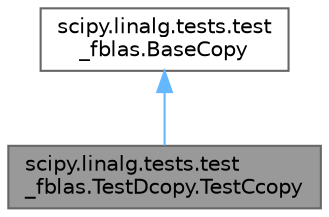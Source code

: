 digraph "scipy.linalg.tests.test_fblas.TestDcopy.TestCcopy"
{
 // LATEX_PDF_SIZE
  bgcolor="transparent";
  edge [fontname=Helvetica,fontsize=10,labelfontname=Helvetica,labelfontsize=10];
  node [fontname=Helvetica,fontsize=10,shape=box,height=0.2,width=0.4];
  Node1 [id="Node000001",label="scipy.linalg.tests.test\l_fblas.TestDcopy.TestCcopy",height=0.2,width=0.4,color="gray40", fillcolor="grey60", style="filled", fontcolor="black",tooltip=" "];
  Node2 -> Node1 [id="edge2_Node000001_Node000002",dir="back",color="steelblue1",style="solid",tooltip=" "];
  Node2 [id="Node000002",label="scipy.linalg.tests.test\l_fblas.BaseCopy",height=0.2,width=0.4,color="gray40", fillcolor="white", style="filled",URL="$d6/d33/classscipy_1_1linalg_1_1tests_1_1test__fblas_1_1BaseCopy.html",tooltip=" "];
}
